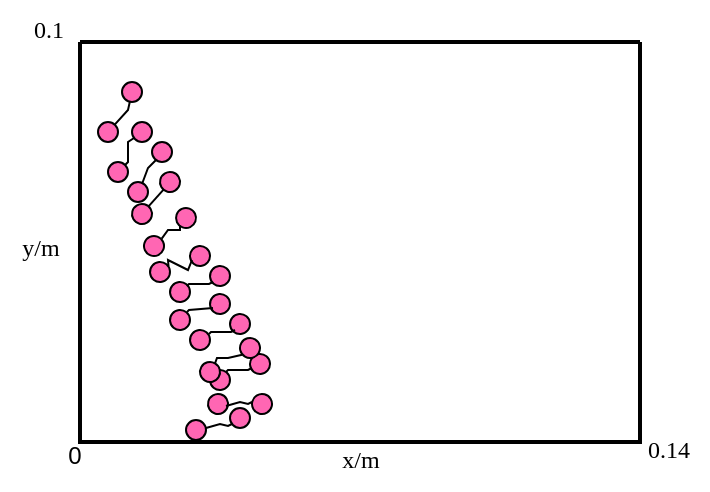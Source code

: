 <mxfile version="21.1.7" type="github">
  <diagram id="Cu6BmdPR7tdzUya2GzKG" name="第 1 页">
    <mxGraphModel dx="780" dy="414" grid="1" gridSize="10" guides="1" tooltips="1" connect="1" arrows="1" fold="1" page="1" pageScale="1" pageWidth="827" pageHeight="1169" math="0" shadow="0">
      <root>
        <mxCell id="0" />
        <mxCell id="1" parent="0" />
        <mxCell id="Zn6deWEafZFkDb37yghi-1" value="" style="group" parent="1" vertex="1" connectable="0">
          <mxGeometry x="76" y="246" width="280" height="205.877" as="geometry" />
        </mxCell>
        <mxCell id="Zn6deWEafZFkDb37yghi-2" value="" style="swimlane;startSize=0;strokeWidth=2;" parent="Zn6deWEafZFkDb37yghi-1" vertex="1">
          <mxGeometry width="280" height="200" as="geometry">
            <mxRectangle x="120" y="280" width="50" height="40" as="alternateBounds" />
          </mxGeometry>
        </mxCell>
        <mxCell id="Zn6deWEafZFkDb37yghi-3" value="" style="group;rotation=40;" parent="Zn6deWEafZFkDb37yghi-2" vertex="1" connectable="0">
          <mxGeometry x="50" y="120" width="20" height="30" as="geometry" />
        </mxCell>
        <mxCell id="Zn6deWEafZFkDb37yghi-4" value="" style="ellipse;whiteSpace=wrap;html=1;aspect=fixed;fillColor=#FF66B3;rotation=40;" parent="Zn6deWEafZFkDb37yghi-3" vertex="1">
          <mxGeometry x="15" y="6" width="10" height="10" as="geometry" />
        </mxCell>
        <mxCell id="Zn6deWEafZFkDb37yghi-5" value="" style="ellipse;whiteSpace=wrap;html=1;aspect=fixed;fillColor=#FF66B3;rotation=40;" parent="Zn6deWEafZFkDb37yghi-3" vertex="1">
          <mxGeometry x="-5" y="14" width="10" height="10" as="geometry" />
        </mxCell>
        <mxCell id="Zn6deWEafZFkDb37yghi-7" value="" style="group;rotation=40;" parent="Zn6deWEafZFkDb37yghi-3" vertex="1" connectable="0">
          <mxGeometry x="-10" y="-24" width="20" height="30" as="geometry" />
        </mxCell>
        <mxCell id="Zn6deWEafZFkDb37yghi-8" value="" style="ellipse;whiteSpace=wrap;html=1;aspect=fixed;fillColor=#FF66B3;rotation=40;" parent="Zn6deWEafZFkDb37yghi-7" vertex="1">
          <mxGeometry x="15" y="6" width="10" height="10" as="geometry" />
        </mxCell>
        <mxCell id="Zn6deWEafZFkDb37yghi-9" value="" style="ellipse;whiteSpace=wrap;html=1;aspect=fixed;fillColor=#FF66B3;rotation=40;" parent="Zn6deWEafZFkDb37yghi-7" vertex="1">
          <mxGeometry x="-5" y="14" width="10" height="10" as="geometry" />
        </mxCell>
        <mxCell id="Zn6deWEafZFkDb37yghi-11" value="" style="group;rotation=20;" parent="Zn6deWEafZFkDb37yghi-2" vertex="1" connectable="0">
          <mxGeometry x="35" y="80" width="20" height="30" as="geometry" />
        </mxCell>
        <mxCell id="Zn6deWEafZFkDb37yghi-12" value="" style="ellipse;whiteSpace=wrap;html=1;aspect=fixed;fillColor=#FF66B3;rotation=20;" parent="Zn6deWEafZFkDb37yghi-11" vertex="1">
          <mxGeometry x="13" y="3" width="10" height="10" as="geometry" />
        </mxCell>
        <mxCell id="Zn6deWEafZFkDb37yghi-13" value="" style="ellipse;whiteSpace=wrap;html=1;aspect=fixed;fillColor=#FF66B3;rotation=20;" parent="Zn6deWEafZFkDb37yghi-11" vertex="1">
          <mxGeometry x="-3" y="17" width="10" height="10" as="geometry" />
        </mxCell>
        <mxCell id="Zn6deWEafZFkDb37yghi-14" value="" style="endArrow=none;html=1;rounded=0;startArrow=none;entryX=0.345;entryY=0.95;entryDx=0;entryDy=0;entryPerimeter=0;exitX=0.737;exitY=0.019;exitDx=0;exitDy=0;exitPerimeter=0;" parent="Zn6deWEafZFkDb37yghi-11" source="Zn6deWEafZFkDb37yghi-13" target="Zn6deWEafZFkDb37yghi-12" edge="1">
          <mxGeometry width="50" height="50" relative="1" as="geometry">
            <mxPoint x="-18" y="64" as="sourcePoint" />
            <mxPoint x="45" y="33" as="targetPoint" />
            <Array as="points">
              <mxPoint x="9" y="14" />
              <mxPoint x="15" y="14" />
            </Array>
          </mxGeometry>
        </mxCell>
        <mxCell id="Zn6deWEafZFkDb37yghi-15" value="" style="group;rotation=15;" parent="Zn6deWEafZFkDb37yghi-11" vertex="1" connectable="0">
          <mxGeometry x="-7" y="-17" width="20" height="30" as="geometry" />
        </mxCell>
        <mxCell id="Zn6deWEafZFkDb37yghi-16" value="" style="ellipse;whiteSpace=wrap;html=1;aspect=fixed;fillColor=#FF66B3;rotation=15;" parent="Zn6deWEafZFkDb37yghi-15" vertex="1">
          <mxGeometry x="12" y="2" width="10" height="10" as="geometry" />
        </mxCell>
        <mxCell id="Zn6deWEafZFkDb37yghi-17" value="" style="ellipse;whiteSpace=wrap;html=1;aspect=fixed;fillColor=#FF66B3;rotation=15;" parent="Zn6deWEafZFkDb37yghi-15" vertex="1">
          <mxGeometry x="-2" y="18" width="10" height="10" as="geometry" />
        </mxCell>
        <mxCell id="Zn6deWEafZFkDb37yghi-18" value="" style="endArrow=none;html=1;rounded=0;startArrow=none;" parent="Zn6deWEafZFkDb37yghi-15" source="Zn6deWEafZFkDb37yghi-17" target="Zn6deWEafZFkDb37yghi-16" edge="1">
          <mxGeometry width="50" height="50" relative="1" as="geometry">
            <mxPoint x="-14" y="66" as="sourcePoint" />
            <mxPoint x="47" y="30" as="targetPoint" />
          </mxGeometry>
        </mxCell>
        <mxCell id="Zn6deWEafZFkDb37yghi-19" value="" style="group;rotation=90;" parent="Zn6deWEafZFkDb37yghi-2" vertex="1" connectable="0">
          <mxGeometry x="15" y="40" width="20" height="30" as="geometry" />
        </mxCell>
        <mxCell id="Zn6deWEafZFkDb37yghi-20" value="" style="ellipse;whiteSpace=wrap;html=1;aspect=fixed;fillColor=#FF66B3;rotation=0;" parent="Zn6deWEafZFkDb37yghi-19" vertex="1">
          <mxGeometry x="11" width="10" height="10" as="geometry" />
        </mxCell>
        <mxCell id="Zn6deWEafZFkDb37yghi-21" value="" style="ellipse;whiteSpace=wrap;html=1;aspect=fixed;fillColor=#FF66B3;rotation=0;" parent="Zn6deWEafZFkDb37yghi-19" vertex="1">
          <mxGeometry x="-1" y="20" width="10" height="10" as="geometry" />
        </mxCell>
        <mxCell id="Zn6deWEafZFkDb37yghi-23" value="" style="group;rotation=90;" parent="Zn6deWEafZFkDb37yghi-2" vertex="1" connectable="0">
          <mxGeometry x="10" y="20" width="20" height="30" as="geometry" />
        </mxCell>
        <mxCell id="Zn6deWEafZFkDb37yghi-24" value="" style="ellipse;whiteSpace=wrap;html=1;aspect=fixed;fillColor=#FF66B3;rotation=0;" parent="Zn6deWEafZFkDb37yghi-23" vertex="1">
          <mxGeometry x="11" width="10" height="10" as="geometry" />
        </mxCell>
        <mxCell id="Zn6deWEafZFkDb37yghi-25" value="" style="ellipse;whiteSpace=wrap;html=1;aspect=fixed;fillColor=#FF66B3;rotation=0;" parent="Zn6deWEafZFkDb37yghi-23" vertex="1">
          <mxGeometry x="-1" y="20" width="10" height="10" as="geometry" />
        </mxCell>
        <mxCell id="Zn6deWEafZFkDb37yghi-26" value="" style="endArrow=none;html=1;rounded=0;startArrow=none;" parent="Zn6deWEafZFkDb37yghi-23" source="Zn6deWEafZFkDb37yghi-25" target="Zn6deWEafZFkDb37yghi-24" edge="1">
          <mxGeometry width="50" height="50" relative="1" as="geometry">
            <mxPoint y="70" as="sourcePoint" />
            <mxPoint x="49" y="20" as="targetPoint" />
            <Array as="points">
              <mxPoint x="14" y="14" />
            </Array>
          </mxGeometry>
        </mxCell>
        <mxCell id="Zn6deWEafZFkDb37yghi-27" value="" style="group;rotation=40;" parent="Zn6deWEafZFkDb37yghi-1" vertex="1" connectable="0">
          <mxGeometry x="60" y="130" width="20" height="30" as="geometry" />
        </mxCell>
        <mxCell id="Zn6deWEafZFkDb37yghi-28" value="" style="ellipse;whiteSpace=wrap;html=1;aspect=fixed;fillColor=#FF66B3;rotation=40;" parent="Zn6deWEafZFkDb37yghi-27" vertex="1">
          <mxGeometry x="15" y="6" width="10" height="10" as="geometry" />
        </mxCell>
        <mxCell id="Zn6deWEafZFkDb37yghi-29" value="" style="ellipse;whiteSpace=wrap;html=1;aspect=fixed;fillColor=#FF66B3;rotation=40;" parent="Zn6deWEafZFkDb37yghi-27" vertex="1">
          <mxGeometry x="-5" y="14" width="10" height="10" as="geometry" />
        </mxCell>
        <mxCell id="Zn6deWEafZFkDb37yghi-31" value="" style="group;rotation=40;" parent="Zn6deWEafZFkDb37yghi-1" vertex="1" connectable="0">
          <mxGeometry x="50" y="106" width="20" height="30" as="geometry" />
        </mxCell>
        <mxCell id="Zn6deWEafZFkDb37yghi-32" value="" style="ellipse;whiteSpace=wrap;html=1;aspect=fixed;fillColor=#FF66B3;rotation=40;" parent="Zn6deWEafZFkDb37yghi-31" vertex="1">
          <mxGeometry x="15" y="6" width="10" height="10" as="geometry" />
        </mxCell>
        <mxCell id="Zn6deWEafZFkDb37yghi-33" value="" style="ellipse;whiteSpace=wrap;html=1;aspect=fixed;fillColor=#FF66B3;rotation=40;" parent="Zn6deWEafZFkDb37yghi-31" vertex="1">
          <mxGeometry x="-5" y="14" width="10" height="10" as="geometry" />
        </mxCell>
        <mxCell id="v7cASYLZPCONkCWcUtkk-8" value="" style="endArrow=none;html=1;rounded=0;startArrow=none;" parent="Zn6deWEafZFkDb37yghi-31" edge="1">
          <mxGeometry width="50" height="50" relative="1" as="geometry">
            <mxPoint x="3.5" y="16" as="sourcePoint" />
            <mxPoint x="16.5" y="14" as="targetPoint" />
            <Array as="points">
              <mxPoint x="4.5" y="15" />
              <mxPoint x="14.5" y="15" />
            </Array>
          </mxGeometry>
        </mxCell>
        <mxCell id="Zn6deWEafZFkDb37yghi-35" value="" style="group;rotation=40;" parent="Zn6deWEafZFkDb37yghi-1" vertex="1" connectable="0">
          <mxGeometry x="70" y="150" width="20" height="56" as="geometry" />
        </mxCell>
        <mxCell id="Zn6deWEafZFkDb37yghi-36" value="" style="ellipse;whiteSpace=wrap;html=1;aspect=fixed;fillColor=#FF66B3;rotation=40;" parent="Zn6deWEafZFkDb37yghi-35" vertex="1">
          <mxGeometry x="15" y="6" width="10" height="10" as="geometry" />
        </mxCell>
        <mxCell id="Zn6deWEafZFkDb37yghi-37" value="" style="ellipse;whiteSpace=wrap;html=1;aspect=fixed;fillColor=#FF66B3;rotation=40;" parent="Zn6deWEafZFkDb37yghi-35" vertex="1">
          <mxGeometry x="-5" y="14" width="10" height="10" as="geometry" />
        </mxCell>
        <mxCell id="Zn6deWEafZFkDb37yghi-39" value="" style="group;rotation=60;" parent="Zn6deWEafZFkDb37yghi-35" vertex="1" connectable="0">
          <mxGeometry y="16" width="20" height="40" as="geometry" />
        </mxCell>
        <mxCell id="Zn6deWEafZFkDb37yghi-40" value="" style="ellipse;whiteSpace=wrap;html=1;aspect=fixed;fillColor=#FF66B3;rotation=60;" parent="Zn6deWEafZFkDb37yghi-39" vertex="1">
          <mxGeometry x="16" y="10" width="10" height="10" as="geometry" />
        </mxCell>
        <mxCell id="Zn6deWEafZFkDb37yghi-41" value="" style="ellipse;whiteSpace=wrap;html=1;aspect=fixed;fillColor=#FF66B3;rotation=60;" parent="Zn6deWEafZFkDb37yghi-39" vertex="1">
          <mxGeometry x="-6" y="10" width="10" height="10" as="geometry" />
        </mxCell>
        <mxCell id="Zn6deWEafZFkDb37yghi-43" value="" style="group;rotation=135;" parent="Zn6deWEafZFkDb37yghi-39" vertex="1" connectable="0">
          <mxGeometry x="-11" y="10" width="20" height="30" as="geometry" />
        </mxCell>
        <mxCell id="Zn6deWEafZFkDb37yghi-44" value="" style="ellipse;whiteSpace=wrap;html=1;aspect=fixed;fillColor=#FF66B3;rotation=45;" parent="Zn6deWEafZFkDb37yghi-43" vertex="1">
          <mxGeometry x="16" y="7" width="10" height="10" as="geometry" />
        </mxCell>
        <mxCell id="Zn6deWEafZFkDb37yghi-45" value="" style="ellipse;whiteSpace=wrap;html=1;aspect=fixed;fillColor=#FF66B3;rotation=45;" parent="Zn6deWEafZFkDb37yghi-43" vertex="1">
          <mxGeometry x="-6" y="13" width="10" height="10" as="geometry" />
        </mxCell>
        <mxCell id="Zn6deWEafZFkDb37yghi-47" value="" style="group;rotation=120;" parent="Zn6deWEafZFkDb37yghi-35" vertex="1" connectable="0">
          <mxGeometry x="-5" y="-6" width="20" height="30" as="geometry" />
        </mxCell>
        <mxCell id="Zn6deWEafZFkDb37yghi-48" value="" style="ellipse;whiteSpace=wrap;html=1;aspect=fixed;fillColor=#FF66B3;rotation=30;" parent="Zn6deWEafZFkDb37yghi-47" vertex="1">
          <mxGeometry x="15" y="4" width="10" height="10" as="geometry" />
        </mxCell>
        <mxCell id="Zn6deWEafZFkDb37yghi-49" value="" style="ellipse;whiteSpace=wrap;html=1;aspect=fixed;fillColor=#FF66B3;rotation=30;" parent="Zn6deWEafZFkDb37yghi-47" vertex="1">
          <mxGeometry x="-5" y="16" width="10" height="10" as="geometry" />
        </mxCell>
        <mxCell id="v7cASYLZPCONkCWcUtkk-11" value="" style="endArrow=none;html=1;rounded=0;startArrow=none;exitX=0.5;exitY=0;exitDx=0;exitDy=0;entryX=0.329;entryY=0.985;entryDx=0;entryDy=0;entryPerimeter=0;" parent="Zn6deWEafZFkDb37yghi-47" source="Zn6deWEafZFkDb37yghi-49" target="Zn6deWEafZFkDb37yghi-48" edge="1">
          <mxGeometry width="50" height="50" relative="1" as="geometry">
            <mxPoint x="2.5" y="15" as="sourcePoint" />
            <mxPoint x="15.5" y="13" as="targetPoint" />
            <Array as="points">
              <mxPoint x="3.5" y="14" />
              <mxPoint x="9" y="14" />
            </Array>
          </mxGeometry>
        </mxCell>
        <mxCell id="Zn6deWEafZFkDb37yghi-51" value="" style="group;rotation=90;" parent="Zn6deWEafZFkDb37yghi-1" vertex="1" connectable="0">
          <mxGeometry x="25" y="50" width="20" height="30" as="geometry" />
        </mxCell>
        <mxCell id="Zn6deWEafZFkDb37yghi-52" value="" style="ellipse;whiteSpace=wrap;html=1;aspect=fixed;fillColor=#FF66B3;rotation=0;" parent="Zn6deWEafZFkDb37yghi-51" vertex="1">
          <mxGeometry x="11" width="10" height="10" as="geometry" />
        </mxCell>
        <mxCell id="Zn6deWEafZFkDb37yghi-53" value="" style="ellipse;whiteSpace=wrap;html=1;aspect=fixed;fillColor=#FF66B3;rotation=0;" parent="Zn6deWEafZFkDb37yghi-51" vertex="1">
          <mxGeometry x="-1" y="20" width="10" height="10" as="geometry" />
        </mxCell>
        <mxCell id="Zn6deWEafZFkDb37yghi-55" value="0" style="text;html=1;align=center;verticalAlign=middle;resizable=0;points=[];autosize=1;strokeColor=none;fillColor=none;" parent="1" vertex="1">
          <mxGeometry x="60" y="440" width="25" height="26" as="geometry" />
        </mxCell>
        <mxCell id="Zn6deWEafZFkDb37yghi-56" value="&lt;font face=&quot;Times New Roman&quot;&gt;x/m&lt;/font&gt;" style="text;html=1;align=center;verticalAlign=middle;resizable=0;points=[];autosize=1;strokeColor=none;fillColor=none;" parent="1" vertex="1">
          <mxGeometry x="196" y="440" width="40" height="30" as="geometry" />
        </mxCell>
        <mxCell id="Zn6deWEafZFkDb37yghi-57" value="&lt;font face=&quot;Times New Roman&quot;&gt;y/m&lt;/font&gt;" style="text;html=1;align=center;verticalAlign=middle;resizable=0;points=[];autosize=1;strokeColor=none;fillColor=none;" parent="1" vertex="1">
          <mxGeometry x="36" y="333.94" width="40" height="30" as="geometry" />
        </mxCell>
        <mxCell id="v7cASYLZPCONkCWcUtkk-4" value="" style="endArrow=none;html=1;rounded=0;startArrow=none;exitX=1;exitY=0;exitDx=0;exitDy=0;" parent="1" source="Zn6deWEafZFkDb37yghi-21" edge="1">
          <mxGeometry width="50" height="50" relative="1" as="geometry">
            <mxPoint x="100" y="310" as="sourcePoint" />
            <mxPoint x="103" y="294" as="targetPoint" />
            <Array as="points">
              <mxPoint x="100" y="306" />
              <mxPoint x="100" y="296" />
            </Array>
          </mxGeometry>
        </mxCell>
        <mxCell id="v7cASYLZPCONkCWcUtkk-6" value="" style="endArrow=none;html=1;rounded=0;startArrow=none;" parent="1" edge="1">
          <mxGeometry width="50" height="50" relative="1" as="geometry">
            <mxPoint x="107" y="317" as="sourcePoint" />
            <mxPoint x="114" y="305" as="targetPoint" />
            <Array as="points">
              <mxPoint x="110" y="309" />
            </Array>
          </mxGeometry>
        </mxCell>
        <mxCell id="v7cASYLZPCONkCWcUtkk-7" value="" style="endArrow=none;html=1;rounded=0;startArrow=none;exitX=0.637;exitY=0.003;exitDx=0;exitDy=0;exitPerimeter=0;" parent="1" source="Zn6deWEafZFkDb37yghi-9" edge="1">
          <mxGeometry width="50" height="50" relative="1" as="geometry">
            <mxPoint x="119" y="357" as="sourcePoint" />
            <mxPoint x="132" y="355" as="targetPoint" />
            <Array as="points">
              <mxPoint x="120" y="355" />
              <mxPoint x="130" y="360" />
            </Array>
          </mxGeometry>
        </mxCell>
        <mxCell id="v7cASYLZPCONkCWcUtkk-9" value="" style="endArrow=none;html=1;rounded=0;startArrow=none;" parent="1" edge="1">
          <mxGeometry width="50" height="50" relative="1" as="geometry">
            <mxPoint x="129.5" y="381" as="sourcePoint" />
            <mxPoint x="142.5" y="379" as="targetPoint" />
            <Array as="points">
              <mxPoint x="130.5" y="380" />
            </Array>
          </mxGeometry>
        </mxCell>
        <mxCell id="v7cASYLZPCONkCWcUtkk-10" value="" style="endArrow=none;html=1;rounded=0;startArrow=none;" parent="1" edge="1">
          <mxGeometry width="50" height="50" relative="1" as="geometry">
            <mxPoint x="140.5" y="392" as="sourcePoint" />
            <mxPoint x="153.5" y="390" as="targetPoint" />
            <Array as="points">
              <mxPoint x="141.5" y="391" />
              <mxPoint x="151.5" y="391" />
            </Array>
          </mxGeometry>
        </mxCell>
        <mxCell id="v7cASYLZPCONkCWcUtkk-12" value="" style="endArrow=none;html=1;rounded=0;startArrow=none;" parent="1" edge="1">
          <mxGeometry width="50" height="50" relative="1" as="geometry">
            <mxPoint x="149" y="411" as="sourcePoint" />
            <mxPoint x="162" y="409" as="targetPoint" />
            <Array as="points">
              <mxPoint x="150" y="410" />
              <mxPoint x="160" y="410" />
            </Array>
          </mxGeometry>
        </mxCell>
        <mxCell id="v7cASYLZPCONkCWcUtkk-14" value="" style="endArrow=none;html=1;rounded=0;startArrow=none;" parent="1" edge="1">
          <mxGeometry width="50" height="50" relative="1" as="geometry">
            <mxPoint x="149" y="428" as="sourcePoint" />
            <mxPoint x="162" y="426" as="targetPoint" />
            <Array as="points">
              <mxPoint x="156" y="426" />
              <mxPoint x="160" y="427" />
            </Array>
          </mxGeometry>
        </mxCell>
        <mxCell id="v7cASYLZPCONkCWcUtkk-15" value="" style="endArrow=none;html=1;rounded=0;startArrow=none;" parent="1" edge="1">
          <mxGeometry width="50" height="50" relative="1" as="geometry">
            <mxPoint x="139" y="439" as="sourcePoint" />
            <mxPoint x="152" y="437" as="targetPoint" />
            <Array as="points">
              <mxPoint x="146" y="437" />
              <mxPoint x="150" y="438" />
            </Array>
          </mxGeometry>
        </mxCell>
        <mxCell id="mIdQcTigcdXXmy8zboVy-1" value="&lt;font style=&quot;font-size: 12px;&quot; face=&quot;Times New Roman&quot;&gt;0.1&lt;/font&gt;" style="text;html=1;align=center;verticalAlign=middle;resizable=0;points=[];autosize=1;strokeColor=none;fillColor=none;" vertex="1" parent="1">
          <mxGeometry x="40" y="225" width="40" height="30" as="geometry" />
        </mxCell>
        <mxCell id="mIdQcTigcdXXmy8zboVy-2" value="&lt;font face=&quot;Times New Roman&quot;&gt;0.14&lt;/font&gt;" style="text;html=1;align=center;verticalAlign=middle;resizable=0;points=[];autosize=1;strokeColor=none;fillColor=none;" vertex="1" parent="1">
          <mxGeometry x="350" y="435" width="40" height="30" as="geometry" />
        </mxCell>
      </root>
    </mxGraphModel>
  </diagram>
</mxfile>
